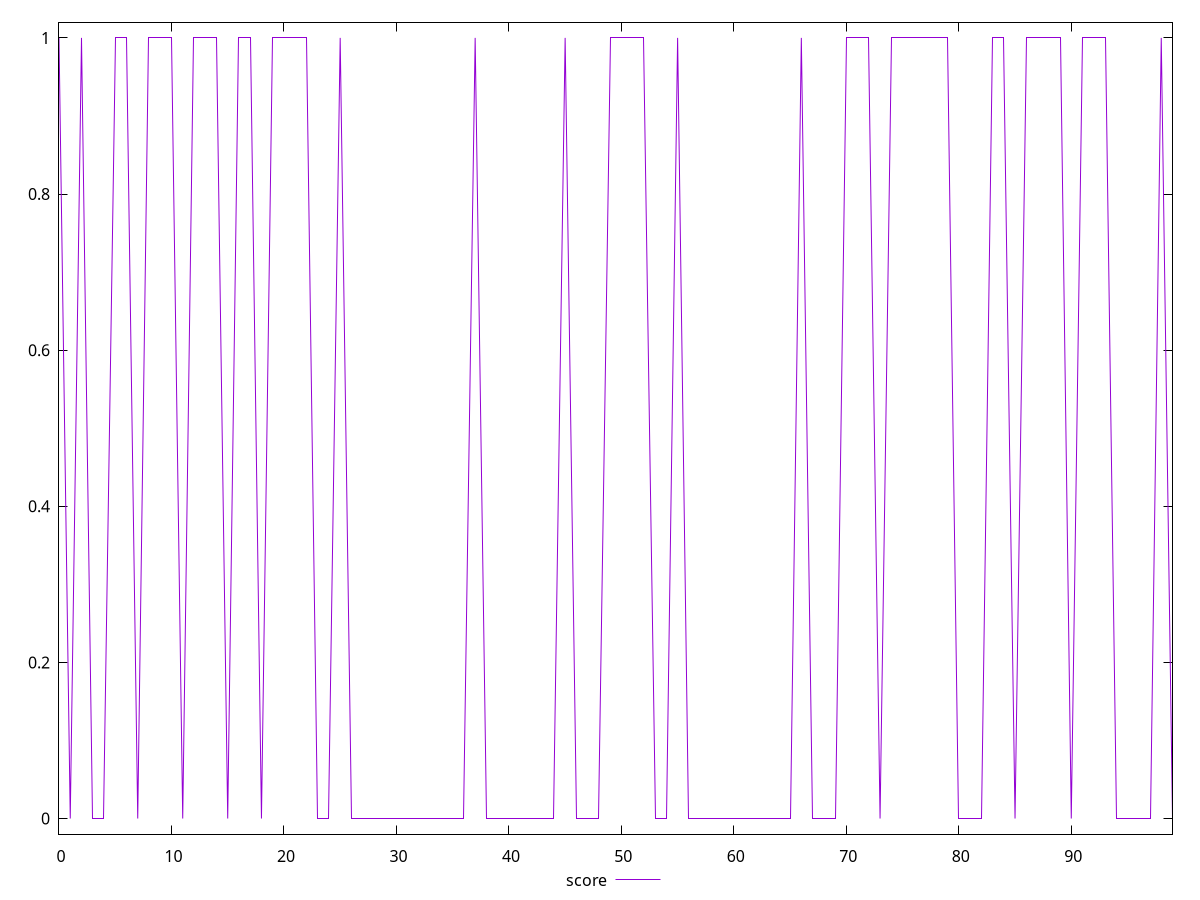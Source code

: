 reset

$score <<EOF
0 1
1 0
2 1
3 0
4 0
5 1
6 1
7 0
8 1
9 1
10 1
11 0
12 1
13 1
14 1
15 0
16 1
17 1
18 0
19 1
20 1
21 1
22 1
23 0
24 0
25 1
26 0
27 0
28 0
29 0
30 0
31 0
32 0
33 0
34 0
35 0
36 0
37 1
38 0
39 0
40 0
41 0
42 0
43 0
44 0
45 1
46 0
47 0
48 0
49 1
50 1
51 1
52 1
53 0
54 0
55 1
56 0
57 0
58 0
59 0
60 0
61 0
62 0
63 0
64 0
65 0
66 1
67 0
68 0
69 0
70 1
71 1
72 1
73 0
74 1
75 1
76 1
77 1
78 1
79 1
80 0
81 0
82 0
83 1
84 1
85 0
86 1
87 1
88 1
89 1
90 0
91 1
92 1
93 1
94 0
95 0
96 0
97 0
98 1
99 0
EOF

set key outside below
set xrange [0:99]
set yrange [-0.02:1.02]
set trange [-0.02:1.02]
set terminal svg size 640, 500 enhanced background rgb 'white'
set output "report_00013_2021-02-09T12-04-24.940Z/third-party-summary/samples/pages+cached+noadtech+nomedia+nocss/score/values.svg"

plot $score title "score" with line

reset
